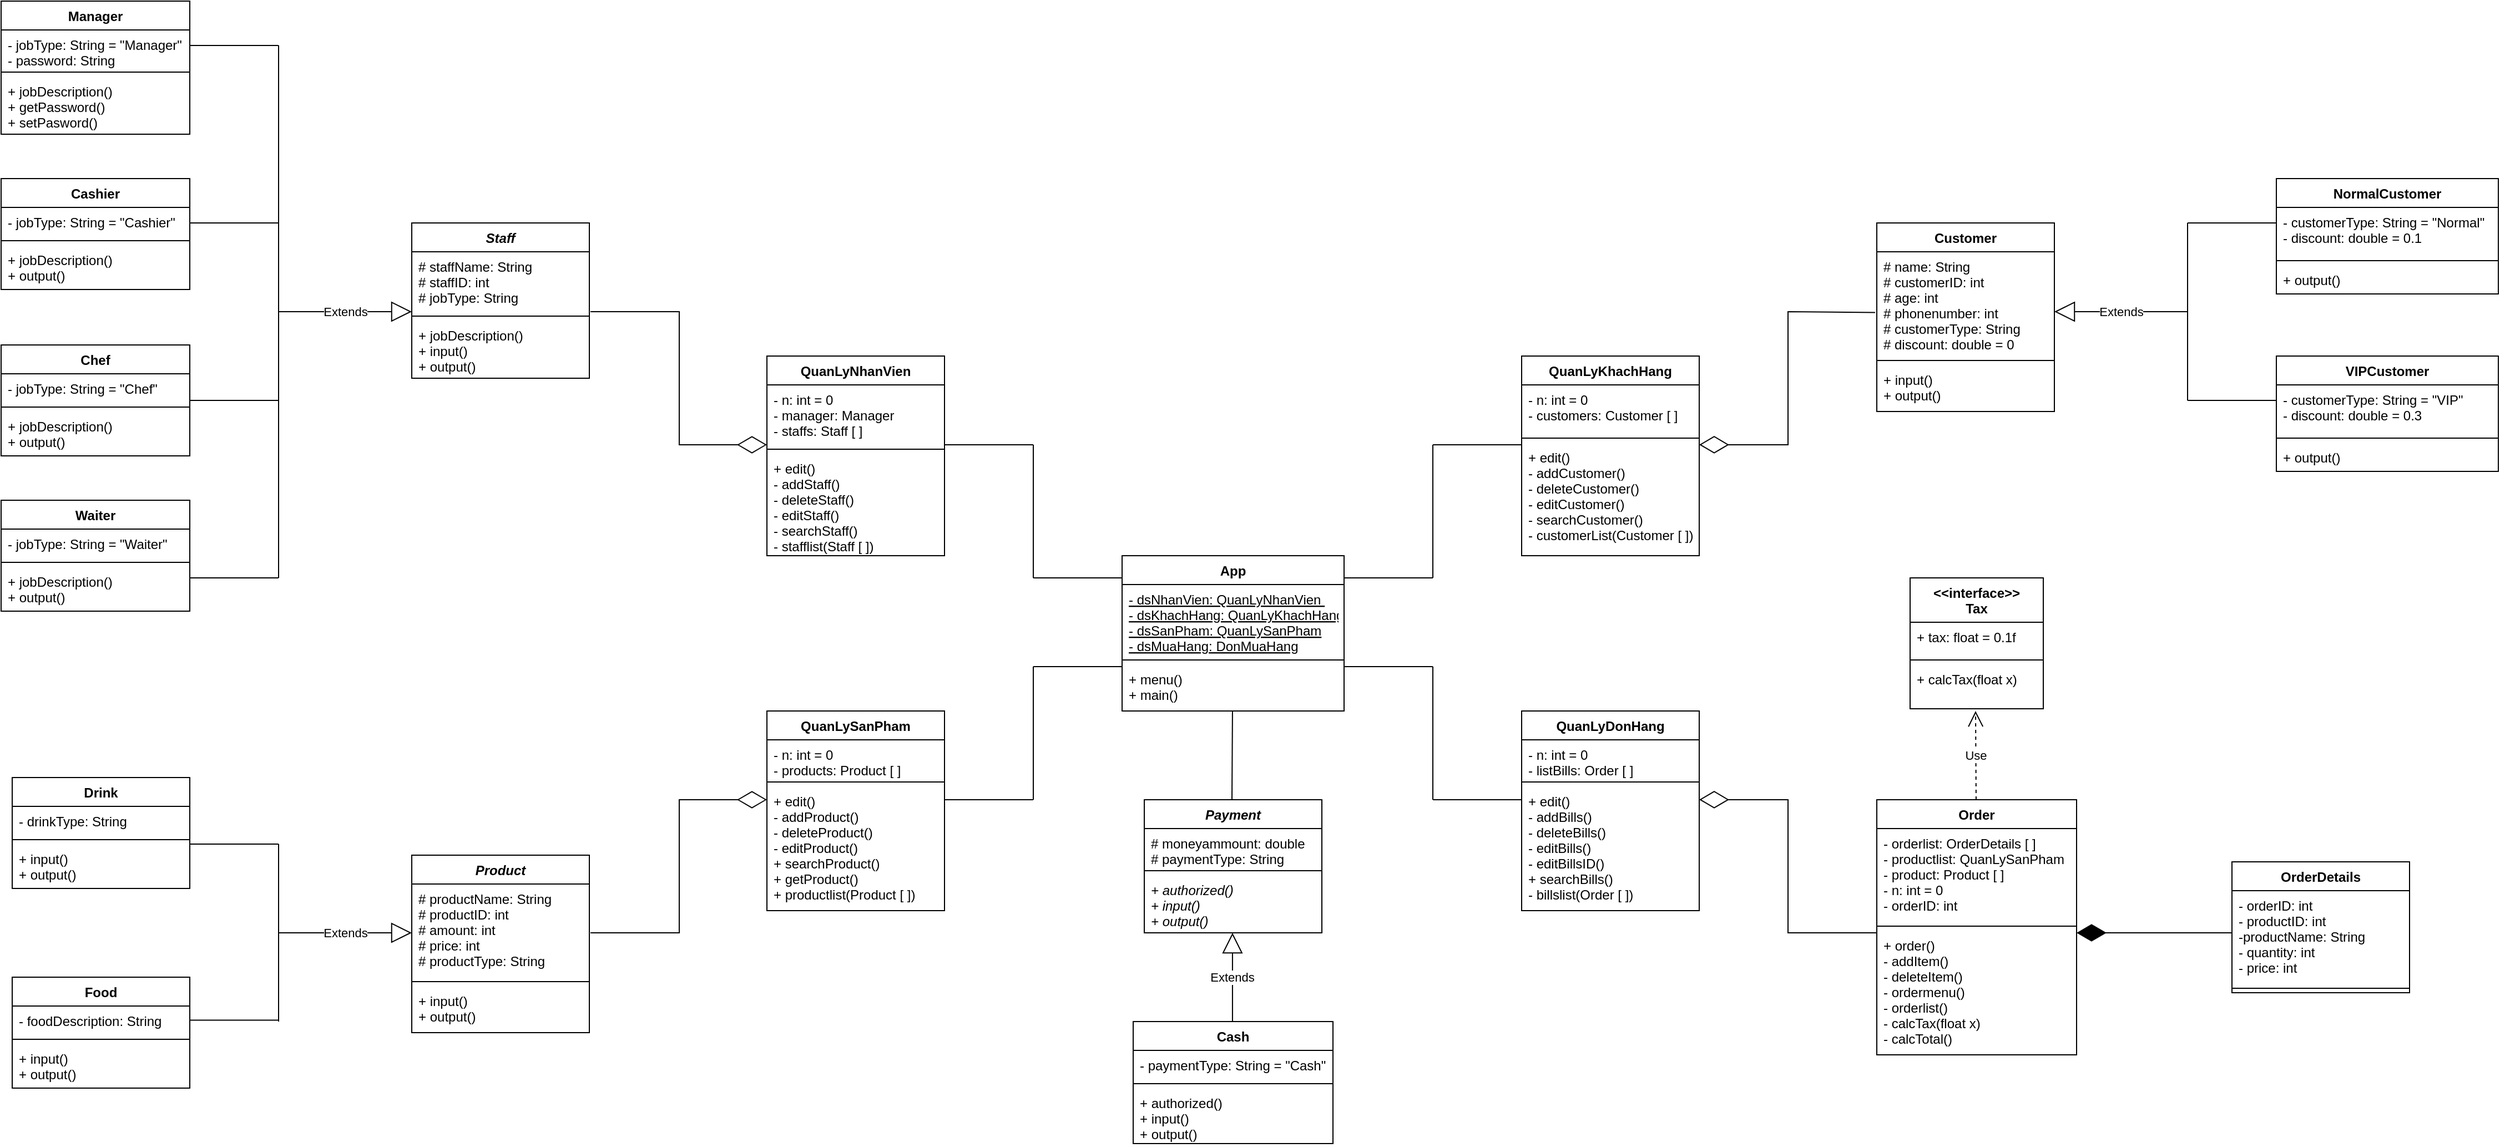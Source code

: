<mxfile version="16.1.0" type="github"><diagram id="1jXYvBa4MrlIH3mNS2oS" name="Page-1"><mxGraphModel dx="2975" dy="1191" grid="1" gridSize="10" guides="1" tooltips="1" connect="1" arrows="1" fold="1" page="1" pageScale="1" pageWidth="850" pageHeight="1100" math="0" shadow="0"><root><mxCell id="0"/><mxCell id="1" parent="0"/><mxCell id="_j1NS-PLfnz_0JDRQRNg-5" value="App" style="swimlane;fontStyle=1;align=center;verticalAlign=top;childLayout=stackLayout;horizontal=1;startSize=26;horizontalStack=0;resizeParent=1;resizeParentMax=0;resizeLast=0;collapsible=1;marginBottom=0;" parent="1" vertex="1"><mxGeometry x="320" y="500" width="200" height="140" as="geometry"/></mxCell><mxCell id="_j1NS-PLfnz_0JDRQRNg-6" value="- dsNhanVien: QuanLyNhanVien &#10;- dsKhachHang: QuanLyKhachHang&#10;- dsSanPham: QuanLySanPham&#10;- dsMuaHang: DonMuaHang" style="text;strokeColor=none;fillColor=none;align=left;verticalAlign=top;spacingLeft=4;spacingRight=4;overflow=hidden;rotatable=0;points=[[0,0.5],[1,0.5]];portConstraint=eastwest;fontStyle=4" parent="_j1NS-PLfnz_0JDRQRNg-5" vertex="1"><mxGeometry y="26" width="200" height="64" as="geometry"/></mxCell><mxCell id="_j1NS-PLfnz_0JDRQRNg-7" value="" style="line;strokeWidth=1;fillColor=none;align=left;verticalAlign=middle;spacingTop=-1;spacingLeft=3;spacingRight=3;rotatable=0;labelPosition=right;points=[];portConstraint=eastwest;" parent="_j1NS-PLfnz_0JDRQRNg-5" vertex="1"><mxGeometry y="90" width="200" height="8" as="geometry"/></mxCell><mxCell id="_j1NS-PLfnz_0JDRQRNg-8" value="+ menu()&#10;+ main()" style="text;strokeColor=none;fillColor=none;align=left;verticalAlign=top;spacingLeft=4;spacingRight=4;overflow=hidden;rotatable=0;points=[[0,0.5],[1,0.5]];portConstraint=eastwest;" parent="_j1NS-PLfnz_0JDRQRNg-5" vertex="1"><mxGeometry y="98" width="200" height="42" as="geometry"/></mxCell><mxCell id="_j1NS-PLfnz_0JDRQRNg-10" value="QuanLyNhanVien" style="swimlane;fontStyle=1;align=center;verticalAlign=top;childLayout=stackLayout;horizontal=1;startSize=26;horizontalStack=0;resizeParent=1;resizeParentMax=0;resizeLast=0;collapsible=1;marginBottom=0;" parent="1" vertex="1"><mxGeometry y="320" width="160" height="180" as="geometry"/></mxCell><mxCell id="_j1NS-PLfnz_0JDRQRNg-11" value="- n: int = 0&#10;- manager: Manager&#10;- staffs: Staff [ ]" style="text;strokeColor=none;fillColor=none;align=left;verticalAlign=top;spacingLeft=4;spacingRight=4;overflow=hidden;rotatable=0;points=[[0,0.5],[1,0.5]];portConstraint=eastwest;fontStyle=0;" parent="_j1NS-PLfnz_0JDRQRNg-10" vertex="1"><mxGeometry y="26" width="160" height="54" as="geometry"/></mxCell><mxCell id="_j1NS-PLfnz_0JDRQRNg-12" value="" style="line;strokeWidth=1;fillColor=none;align=left;verticalAlign=middle;spacingTop=-1;spacingLeft=3;spacingRight=3;rotatable=0;labelPosition=right;points=[];portConstraint=eastwest;" parent="_j1NS-PLfnz_0JDRQRNg-10" vertex="1"><mxGeometry y="80" width="160" height="8" as="geometry"/></mxCell><mxCell id="_j1NS-PLfnz_0JDRQRNg-13" value="+ edit()&#10;- addStaff()&#10;- deleteStaff()&#10;- editStaff()&#10;- searchStaff()&#10;- stafflist(Staff [ ])" style="text;strokeColor=none;fillColor=none;align=left;verticalAlign=top;spacingLeft=4;spacingRight=4;overflow=hidden;rotatable=0;points=[[0,0.5],[1,0.5]];portConstraint=eastwest;" parent="_j1NS-PLfnz_0JDRQRNg-10" vertex="1"><mxGeometry y="88" width="160" height="92" as="geometry"/></mxCell><mxCell id="vwcGcVnK6mxjuG6xDy-K-1" value="QuanLyKhachHang" style="swimlane;fontStyle=1;align=center;verticalAlign=top;childLayout=stackLayout;horizontal=1;startSize=26;horizontalStack=0;resizeParent=1;resizeParentMax=0;resizeLast=0;collapsible=1;marginBottom=0;" vertex="1" parent="1"><mxGeometry x="680" y="320" width="160" height="180" as="geometry"/></mxCell><mxCell id="vwcGcVnK6mxjuG6xDy-K-2" value="- n: int = 0&#10;- customers: Customer [ ]" style="text;strokeColor=none;fillColor=none;align=left;verticalAlign=top;spacingLeft=4;spacingRight=4;overflow=hidden;rotatable=0;points=[[0,0.5],[1,0.5]];portConstraint=eastwest;" vertex="1" parent="vwcGcVnK6mxjuG6xDy-K-1"><mxGeometry y="26" width="160" height="44" as="geometry"/></mxCell><mxCell id="vwcGcVnK6mxjuG6xDy-K-3" value="" style="line;strokeWidth=1;fillColor=none;align=left;verticalAlign=middle;spacingTop=-1;spacingLeft=3;spacingRight=3;rotatable=0;labelPosition=right;points=[];portConstraint=eastwest;" vertex="1" parent="vwcGcVnK6mxjuG6xDy-K-1"><mxGeometry y="70" width="160" height="8" as="geometry"/></mxCell><mxCell id="vwcGcVnK6mxjuG6xDy-K-4" value="+ edit()&#10;- addCustomer()&#10;- deleteCustomer()&#10;- editCustomer()&#10;- searchCustomer()&#10;- customerList(Customer [ ])" style="text;strokeColor=none;fillColor=none;align=left;verticalAlign=top;spacingLeft=4;spacingRight=4;overflow=hidden;rotatable=0;points=[[0,0.5],[1,0.5]];portConstraint=eastwest;" vertex="1" parent="vwcGcVnK6mxjuG6xDy-K-1"><mxGeometry y="78" width="160" height="102" as="geometry"/></mxCell><mxCell id="vwcGcVnK6mxjuG6xDy-K-5" value="QuanLySanPham" style="swimlane;fontStyle=1;align=center;verticalAlign=top;childLayout=stackLayout;horizontal=1;startSize=26;horizontalStack=0;resizeParent=1;resizeParentMax=0;resizeLast=0;collapsible=1;marginBottom=0;" vertex="1" parent="1"><mxGeometry y="640" width="160" height="180" as="geometry"/></mxCell><mxCell id="vwcGcVnK6mxjuG6xDy-K-6" value="- n: int = 0&#10;- products: Product [ ]" style="text;strokeColor=none;fillColor=none;align=left;verticalAlign=top;spacingLeft=4;spacingRight=4;overflow=hidden;rotatable=0;points=[[0,0.5],[1,0.5]];portConstraint=eastwest;" vertex="1" parent="vwcGcVnK6mxjuG6xDy-K-5"><mxGeometry y="26" width="160" height="34" as="geometry"/></mxCell><mxCell id="vwcGcVnK6mxjuG6xDy-K-7" value="" style="line;strokeWidth=1;fillColor=none;align=left;verticalAlign=middle;spacingTop=-1;spacingLeft=3;spacingRight=3;rotatable=0;labelPosition=right;points=[];portConstraint=eastwest;" vertex="1" parent="vwcGcVnK6mxjuG6xDy-K-5"><mxGeometry y="60" width="160" height="8" as="geometry"/></mxCell><mxCell id="vwcGcVnK6mxjuG6xDy-K-8" value="+ edit()&#10;- addProduct()&#10;- deleteProduct()&#10;- editProduct()&#10;+ searchProduct()&#10;+ getProduct()&#10;+ productlist(Product [ ])" style="text;strokeColor=none;fillColor=none;align=left;verticalAlign=top;spacingLeft=4;spacingRight=4;overflow=hidden;rotatable=0;points=[[0,0.5],[1,0.5]];portConstraint=eastwest;" vertex="1" parent="vwcGcVnK6mxjuG6xDy-K-5"><mxGeometry y="68" width="160" height="112" as="geometry"/></mxCell><mxCell id="vwcGcVnK6mxjuG6xDy-K-9" value="QuanLyDonHang" style="swimlane;fontStyle=1;align=center;verticalAlign=top;childLayout=stackLayout;horizontal=1;startSize=26;horizontalStack=0;resizeParent=1;resizeParentMax=0;resizeLast=0;collapsible=1;marginBottom=0;" vertex="1" parent="1"><mxGeometry x="680" y="640" width="160" height="180" as="geometry"/></mxCell><mxCell id="vwcGcVnK6mxjuG6xDy-K-10" value="- n: int = 0&#10;- listBills: Order [ ]" style="text;strokeColor=none;fillColor=none;align=left;verticalAlign=top;spacingLeft=4;spacingRight=4;overflow=hidden;rotatable=0;points=[[0,0.5],[1,0.5]];portConstraint=eastwest;" vertex="1" parent="vwcGcVnK6mxjuG6xDy-K-9"><mxGeometry y="26" width="160" height="34" as="geometry"/></mxCell><mxCell id="vwcGcVnK6mxjuG6xDy-K-11" value="" style="line;strokeWidth=1;fillColor=none;align=left;verticalAlign=middle;spacingTop=-1;spacingLeft=3;spacingRight=3;rotatable=0;labelPosition=right;points=[];portConstraint=eastwest;" vertex="1" parent="vwcGcVnK6mxjuG6xDy-K-9"><mxGeometry y="60" width="160" height="8" as="geometry"/></mxCell><mxCell id="vwcGcVnK6mxjuG6xDy-K-12" value="+ edit()&#10;- addBills()&#10;- deleteBills()&#10;- editBills()&#10;- editBillsID()&#10;+ searchBills()&#10;- billslist(Order [ ])" style="text;strokeColor=none;fillColor=none;align=left;verticalAlign=top;spacingLeft=4;spacingRight=4;overflow=hidden;rotatable=0;points=[[0,0.5],[1,0.5]];portConstraint=eastwest;" vertex="1" parent="vwcGcVnK6mxjuG6xDy-K-9"><mxGeometry y="68" width="160" height="112" as="geometry"/></mxCell><mxCell id="vwcGcVnK6mxjuG6xDy-K-16" value="" style="endArrow=none;html=1;rounded=0;" edge="1" parent="1"><mxGeometry width="50" height="50" relative="1" as="geometry"><mxPoint x="240" y="520" as="sourcePoint"/><mxPoint x="320" y="520" as="targetPoint"/></mxGeometry></mxCell><mxCell id="vwcGcVnK6mxjuG6xDy-K-17" value="" style="endArrow=none;html=1;rounded=0;" edge="1" parent="1"><mxGeometry width="50" height="50" relative="1" as="geometry"><mxPoint x="160" y="400" as="sourcePoint"/><mxPoint x="240" y="400" as="targetPoint"/></mxGeometry></mxCell><mxCell id="vwcGcVnK6mxjuG6xDy-K-18" value="" style="endArrow=none;html=1;rounded=0;" edge="1" parent="1"><mxGeometry width="50" height="50" relative="1" as="geometry"><mxPoint x="240" y="400" as="sourcePoint"/><mxPoint x="240" y="520" as="targetPoint"/></mxGeometry></mxCell><mxCell id="vwcGcVnK6mxjuG6xDy-K-19" value="" style="endArrow=none;html=1;rounded=0;" edge="1" parent="1"><mxGeometry width="50" height="50" relative="1" as="geometry"><mxPoint x="240" y="600" as="sourcePoint"/><mxPoint x="320" y="600" as="targetPoint"/></mxGeometry></mxCell><mxCell id="vwcGcVnK6mxjuG6xDy-K-20" value="" style="endArrow=none;html=1;rounded=0;" edge="1" parent="1"><mxGeometry width="50" height="50" relative="1" as="geometry"><mxPoint x="160" y="720" as="sourcePoint"/><mxPoint x="240" y="720" as="targetPoint"/></mxGeometry></mxCell><mxCell id="vwcGcVnK6mxjuG6xDy-K-21" value="" style="endArrow=none;html=1;rounded=0;" edge="1" parent="1"><mxGeometry width="50" height="50" relative="1" as="geometry"><mxPoint x="240" y="600" as="sourcePoint"/><mxPoint x="240" y="720" as="targetPoint"/></mxGeometry></mxCell><mxCell id="vwcGcVnK6mxjuG6xDy-K-23" value="" style="endArrow=none;html=1;rounded=0;" edge="1" parent="1"><mxGeometry width="50" height="50" relative="1" as="geometry"><mxPoint x="520" y="520" as="sourcePoint"/><mxPoint x="600" y="520" as="targetPoint"/></mxGeometry></mxCell><mxCell id="vwcGcVnK6mxjuG6xDy-K-25" value="" style="endArrow=none;html=1;rounded=0;" edge="1" parent="1"><mxGeometry width="50" height="50" relative="1" as="geometry"><mxPoint x="600" y="400" as="sourcePoint"/><mxPoint x="680" y="400" as="targetPoint"/></mxGeometry></mxCell><mxCell id="vwcGcVnK6mxjuG6xDy-K-26" value="" style="endArrow=none;html=1;rounded=0;" edge="1" parent="1"><mxGeometry width="50" height="50" relative="1" as="geometry"><mxPoint x="600" y="720" as="sourcePoint"/><mxPoint x="680" y="720" as="targetPoint"/></mxGeometry></mxCell><mxCell id="vwcGcVnK6mxjuG6xDy-K-27" value="" style="endArrow=none;html=1;rounded=0;" edge="1" parent="1"><mxGeometry width="50" height="50" relative="1" as="geometry"><mxPoint x="520" y="600" as="sourcePoint"/><mxPoint x="600" y="600" as="targetPoint"/></mxGeometry></mxCell><mxCell id="vwcGcVnK6mxjuG6xDy-K-28" value="" style="endArrow=none;html=1;rounded=0;" edge="1" parent="1"><mxGeometry width="50" height="50" relative="1" as="geometry"><mxPoint x="600" y="400" as="sourcePoint"/><mxPoint x="600" y="520" as="targetPoint"/></mxGeometry></mxCell><mxCell id="vwcGcVnK6mxjuG6xDy-K-29" value="" style="endArrow=none;html=1;rounded=0;" edge="1" parent="1"><mxGeometry width="50" height="50" relative="1" as="geometry"><mxPoint x="600" y="600" as="sourcePoint"/><mxPoint x="600" y="720" as="targetPoint"/></mxGeometry></mxCell><mxCell id="vwcGcVnK6mxjuG6xDy-K-38" value="Customer" style="swimlane;fontStyle=1;align=center;verticalAlign=top;childLayout=stackLayout;horizontal=1;startSize=26;horizontalStack=0;resizeParent=1;resizeParentMax=0;resizeLast=0;collapsible=1;marginBottom=0;" vertex="1" parent="1"><mxGeometry x="1000" y="200" width="160" height="170" as="geometry"/></mxCell><mxCell id="vwcGcVnK6mxjuG6xDy-K-39" value="# name: String&#10;# customerID: int&#10;# age: int&#10;# phonenumber: int&#10;# customerType: String&#10;# discount: double = 0" style="text;strokeColor=none;fillColor=none;align=left;verticalAlign=top;spacingLeft=4;spacingRight=4;overflow=hidden;rotatable=0;points=[[0,0.5],[1,0.5]];portConstraint=eastwest;" vertex="1" parent="vwcGcVnK6mxjuG6xDy-K-38"><mxGeometry y="26" width="160" height="94" as="geometry"/></mxCell><mxCell id="vwcGcVnK6mxjuG6xDy-K-40" value="" style="line;strokeWidth=1;fillColor=none;align=left;verticalAlign=middle;spacingTop=-1;spacingLeft=3;spacingRight=3;rotatable=0;labelPosition=right;points=[];portConstraint=eastwest;" vertex="1" parent="vwcGcVnK6mxjuG6xDy-K-38"><mxGeometry y="120" width="160" height="8" as="geometry"/></mxCell><mxCell id="vwcGcVnK6mxjuG6xDy-K-41" value="+ input()&#10;+ output()" style="text;strokeColor=none;fillColor=none;align=left;verticalAlign=top;spacingLeft=4;spacingRight=4;overflow=hidden;rotatable=0;points=[[0,0.5],[1,0.5]];portConstraint=eastwest;" vertex="1" parent="vwcGcVnK6mxjuG6xDy-K-38"><mxGeometry y="128" width="160" height="42" as="geometry"/></mxCell><mxCell id="vwcGcVnK6mxjuG6xDy-K-47" value="Extends" style="endArrow=block;endSize=16;endFill=0;html=1;rounded=0;shadow=0;" edge="1" parent="1"><mxGeometry width="160" relative="1" as="geometry"><mxPoint x="1280" y="280" as="sourcePoint"/><mxPoint x="1160" y="280" as="targetPoint"/></mxGeometry></mxCell><mxCell id="vwcGcVnK6mxjuG6xDy-K-48" value="" style="endArrow=none;html=1;rounded=0;shadow=0;" edge="1" parent="1"><mxGeometry width="50" height="50" relative="1" as="geometry"><mxPoint x="1280" y="360" as="sourcePoint"/><mxPoint x="1280" y="200" as="targetPoint"/></mxGeometry></mxCell><mxCell id="vwcGcVnK6mxjuG6xDy-K-49" value="" style="endArrow=none;html=1;rounded=0;shadow=0;" edge="1" parent="1"><mxGeometry width="50" height="50" relative="1" as="geometry"><mxPoint x="1280" y="200" as="sourcePoint"/><mxPoint x="1360" y="200" as="targetPoint"/></mxGeometry></mxCell><mxCell id="vwcGcVnK6mxjuG6xDy-K-50" value="" style="endArrow=none;html=1;rounded=0;shadow=0;" edge="1" parent="1"><mxGeometry width="50" height="50" relative="1" as="geometry"><mxPoint x="1280" y="360" as="sourcePoint"/><mxPoint x="1360" y="360" as="targetPoint"/></mxGeometry></mxCell><mxCell id="vwcGcVnK6mxjuG6xDy-K-51" value="NormalCustomer" style="swimlane;fontStyle=1;align=center;verticalAlign=top;childLayout=stackLayout;horizontal=1;startSize=26;horizontalStack=0;resizeParent=1;resizeParentMax=0;resizeLast=0;collapsible=1;marginBottom=0;" vertex="1" parent="1"><mxGeometry x="1360" y="160" width="200" height="104" as="geometry"/></mxCell><mxCell id="vwcGcVnK6mxjuG6xDy-K-52" value="- customerType: String = &quot;Normal&quot;&#10;- discount: double = 0.1" style="text;strokeColor=none;fillColor=none;align=left;verticalAlign=top;spacingLeft=4;spacingRight=4;overflow=hidden;rotatable=0;points=[[0,0.5],[1,0.5]];portConstraint=eastwest;" vertex="1" parent="vwcGcVnK6mxjuG6xDy-K-51"><mxGeometry y="26" width="200" height="44" as="geometry"/></mxCell><mxCell id="vwcGcVnK6mxjuG6xDy-K-53" value="" style="line;strokeWidth=1;fillColor=none;align=left;verticalAlign=middle;spacingTop=-1;spacingLeft=3;spacingRight=3;rotatable=0;labelPosition=right;points=[];portConstraint=eastwest;" vertex="1" parent="vwcGcVnK6mxjuG6xDy-K-51"><mxGeometry y="70" width="200" height="8" as="geometry"/></mxCell><mxCell id="vwcGcVnK6mxjuG6xDy-K-54" value="+ output()" style="text;strokeColor=none;fillColor=none;align=left;verticalAlign=top;spacingLeft=4;spacingRight=4;overflow=hidden;rotatable=0;points=[[0,0.5],[1,0.5]];portConstraint=eastwest;" vertex="1" parent="vwcGcVnK6mxjuG6xDy-K-51"><mxGeometry y="78" width="200" height="26" as="geometry"/></mxCell><mxCell id="vwcGcVnK6mxjuG6xDy-K-59" value="VIPCustomer" style="swimlane;fontStyle=1;align=center;verticalAlign=top;childLayout=stackLayout;horizontal=1;startSize=26;horizontalStack=0;resizeParent=1;resizeParentMax=0;resizeLast=0;collapsible=1;marginBottom=0;" vertex="1" parent="1"><mxGeometry x="1360" y="320" width="200" height="104" as="geometry"/></mxCell><mxCell id="vwcGcVnK6mxjuG6xDy-K-60" value="- customerType: String = &quot;VIP&quot;&#10;- discount: double = 0.3" style="text;strokeColor=none;fillColor=none;align=left;verticalAlign=top;spacingLeft=4;spacingRight=4;overflow=hidden;rotatable=0;points=[[0,0.5],[1,0.5]];portConstraint=eastwest;" vertex="1" parent="vwcGcVnK6mxjuG6xDy-K-59"><mxGeometry y="26" width="200" height="44" as="geometry"/></mxCell><mxCell id="vwcGcVnK6mxjuG6xDy-K-61" value="" style="line;strokeWidth=1;fillColor=none;align=left;verticalAlign=middle;spacingTop=-1;spacingLeft=3;spacingRight=3;rotatable=0;labelPosition=right;points=[];portConstraint=eastwest;" vertex="1" parent="vwcGcVnK6mxjuG6xDy-K-59"><mxGeometry y="70" width="200" height="8" as="geometry"/></mxCell><mxCell id="vwcGcVnK6mxjuG6xDy-K-62" value="+ output()" style="text;strokeColor=none;fillColor=none;align=left;verticalAlign=top;spacingLeft=4;spacingRight=4;overflow=hidden;rotatable=0;points=[[0,0.5],[1,0.5]];portConstraint=eastwest;" vertex="1" parent="vwcGcVnK6mxjuG6xDy-K-59"><mxGeometry y="78" width="200" height="26" as="geometry"/></mxCell><mxCell id="vwcGcVnK6mxjuG6xDy-K-65" value="" style="endArrow=diamondThin;endFill=0;endSize=24;html=1;rounded=0;shadow=0;exitX=-0.009;exitY=0.583;exitDx=0;exitDy=0;exitPerimeter=0;" edge="1" parent="1" source="vwcGcVnK6mxjuG6xDy-K-39"><mxGeometry width="160" relative="1" as="geometry"><mxPoint x="920" y="200" as="sourcePoint"/><mxPoint x="840" y="399.95" as="targetPoint"/><Array as="points"><mxPoint x="920" y="280"/><mxPoint x="920" y="400"/></Array></mxGeometry></mxCell><mxCell id="vwcGcVnK6mxjuG6xDy-K-67" value="Order" style="swimlane;fontStyle=1;align=center;verticalAlign=top;childLayout=stackLayout;horizontal=1;startSize=26;horizontalStack=0;resizeParent=1;resizeParentMax=0;resizeLast=0;collapsible=1;marginBottom=0;" vertex="1" parent="1"><mxGeometry x="1000" y="720" width="180" height="230" as="geometry"/></mxCell><mxCell id="vwcGcVnK6mxjuG6xDy-K-68" value="- orderlist: OrderDetails [ ]&#10;- productlist: QuanLySanPham&#10;- product: Product [ ]&#10;- n: int = 0&#10;- orderID: int" style="text;strokeColor=none;fillColor=none;align=left;verticalAlign=top;spacingLeft=4;spacingRight=4;overflow=hidden;rotatable=0;points=[[0,0.5],[1,0.5]];portConstraint=eastwest;" vertex="1" parent="vwcGcVnK6mxjuG6xDy-K-67"><mxGeometry y="26" width="180" height="84" as="geometry"/></mxCell><mxCell id="vwcGcVnK6mxjuG6xDy-K-69" value="" style="line;strokeWidth=1;fillColor=none;align=left;verticalAlign=middle;spacingTop=-1;spacingLeft=3;spacingRight=3;rotatable=0;labelPosition=right;points=[];portConstraint=eastwest;" vertex="1" parent="vwcGcVnK6mxjuG6xDy-K-67"><mxGeometry y="110" width="180" height="8" as="geometry"/></mxCell><mxCell id="vwcGcVnK6mxjuG6xDy-K-70" value="+ order()&#10;- addItem()&#10;- deleteItem()&#10;- ordermenu()&#10;- orderlist()&#10;- calcTax(float x)&#10;- calcTotal()" style="text;strokeColor=none;fillColor=none;align=left;verticalAlign=top;spacingLeft=4;spacingRight=4;overflow=hidden;rotatable=0;points=[[0,0.5],[1,0.5]];portConstraint=eastwest;" vertex="1" parent="vwcGcVnK6mxjuG6xDy-K-67"><mxGeometry y="118" width="180" height="112" as="geometry"/></mxCell><mxCell id="vwcGcVnK6mxjuG6xDy-K-71" value="Use" style="endArrow=open;endSize=12;dashed=1;html=1;rounded=0;shadow=0;" edge="1" parent="1"><mxGeometry width="160" relative="1" as="geometry"><mxPoint x="1089.47" y="720" as="sourcePoint"/><mxPoint x="1089" y="640" as="targetPoint"/></mxGeometry></mxCell><mxCell id="vwcGcVnK6mxjuG6xDy-K-72" value="&lt;&lt;interface&gt;&gt;&#10;Tax" style="swimlane;fontStyle=1;align=center;verticalAlign=top;childLayout=stackLayout;horizontal=1;startSize=40;horizontalStack=0;resizeParent=1;resizeParentMax=0;resizeLast=0;collapsible=1;marginBottom=0;" vertex="1" parent="1"><mxGeometry x="1030" y="520" width="120" height="118" as="geometry"><mxRectangle x="1030" y="560" width="110" height="40" as="alternateBounds"/></mxGeometry></mxCell><mxCell id="vwcGcVnK6mxjuG6xDy-K-73" value="+ tax: float = 0.1f" style="text;strokeColor=none;fillColor=none;align=left;verticalAlign=top;spacingLeft=4;spacingRight=4;overflow=hidden;rotatable=0;points=[[0,0.5],[1,0.5]];portConstraint=eastwest;" vertex="1" parent="vwcGcVnK6mxjuG6xDy-K-72"><mxGeometry y="40" width="120" height="30" as="geometry"/></mxCell><mxCell id="vwcGcVnK6mxjuG6xDy-K-74" value="" style="line;strokeWidth=1;fillColor=none;align=left;verticalAlign=middle;spacingTop=-1;spacingLeft=3;spacingRight=3;rotatable=0;labelPosition=right;points=[];portConstraint=eastwest;" vertex="1" parent="vwcGcVnK6mxjuG6xDy-K-72"><mxGeometry y="70" width="120" height="8" as="geometry"/></mxCell><mxCell id="vwcGcVnK6mxjuG6xDy-K-75" value="+ calcTax(float x)" style="text;strokeColor=none;fillColor=none;align=left;verticalAlign=top;spacingLeft=4;spacingRight=4;overflow=hidden;rotatable=0;points=[[0,0.5],[1,0.5]];portConstraint=eastwest;" vertex="1" parent="vwcGcVnK6mxjuG6xDy-K-72"><mxGeometry y="78" width="120" height="40" as="geometry"/></mxCell><mxCell id="vwcGcVnK6mxjuG6xDy-K-76" value="" style="endArrow=diamondThin;endFill=1;endSize=24;html=1;rounded=0;shadow=0;" edge="1" parent="1"><mxGeometry width="160" relative="1" as="geometry"><mxPoint x="1320" y="840" as="sourcePoint"/><mxPoint x="1180" y="840" as="targetPoint"/></mxGeometry></mxCell><mxCell id="vwcGcVnK6mxjuG6xDy-K-77" value="OrderDetails" style="swimlane;fontStyle=1;align=center;verticalAlign=top;childLayout=stackLayout;horizontal=1;startSize=26;horizontalStack=0;resizeParent=1;resizeParentMax=0;resizeLast=0;collapsible=1;marginBottom=0;" vertex="1" parent="1"><mxGeometry x="1320" y="776" width="160" height="118" as="geometry"><mxRectangle x="1320" y="787" width="100" height="26" as="alternateBounds"/></mxGeometry></mxCell><mxCell id="vwcGcVnK6mxjuG6xDy-K-78" value="- orderID: int&#10;- productID: int&#10;-productName: String&#10;- quantity: int&#10;- price: int" style="text;strokeColor=none;fillColor=none;align=left;verticalAlign=top;spacingLeft=4;spacingRight=4;overflow=hidden;rotatable=0;points=[[0,0.5],[1,0.5]];portConstraint=eastwest;" vertex="1" parent="vwcGcVnK6mxjuG6xDy-K-77"><mxGeometry y="26" width="160" height="84" as="geometry"/></mxCell><mxCell id="vwcGcVnK6mxjuG6xDy-K-79" value="" style="line;strokeWidth=1;fillColor=none;align=left;verticalAlign=middle;spacingTop=-1;spacingLeft=3;spacingRight=3;rotatable=0;labelPosition=right;points=[];portConstraint=eastwest;" vertex="1" parent="vwcGcVnK6mxjuG6xDy-K-77"><mxGeometry y="110" width="160" height="8" as="geometry"/></mxCell><mxCell id="vwcGcVnK6mxjuG6xDy-K-81" value="" style="endArrow=none;html=1;rounded=0;shadow=0;" edge="1" parent="1"><mxGeometry width="50" height="50" relative="1" as="geometry"><mxPoint x="419" y="720" as="sourcePoint"/><mxPoint x="419.47" y="640" as="targetPoint"/></mxGeometry></mxCell><mxCell id="vwcGcVnK6mxjuG6xDy-K-82" value="Payment" style="swimlane;fontStyle=3;align=center;verticalAlign=top;childLayout=stackLayout;horizontal=1;startSize=26;horizontalStack=0;resizeParent=1;resizeParentMax=0;resizeLast=0;collapsible=1;marginBottom=0;" vertex="1" parent="1"><mxGeometry x="340" y="720" width="160" height="120" as="geometry"/></mxCell><mxCell id="vwcGcVnK6mxjuG6xDy-K-83" value="# moneyammount: double&#10;# paymentType: String" style="text;strokeColor=none;fillColor=none;align=left;verticalAlign=top;spacingLeft=4;spacingRight=4;overflow=hidden;rotatable=0;points=[[0,0.5],[1,0.5]];portConstraint=eastwest;" vertex="1" parent="vwcGcVnK6mxjuG6xDy-K-82"><mxGeometry y="26" width="160" height="34" as="geometry"/></mxCell><mxCell id="vwcGcVnK6mxjuG6xDy-K-84" value="" style="line;strokeWidth=1;fillColor=none;align=left;verticalAlign=middle;spacingTop=-1;spacingLeft=3;spacingRight=3;rotatable=0;labelPosition=right;points=[];portConstraint=eastwest;" vertex="1" parent="vwcGcVnK6mxjuG6xDy-K-82"><mxGeometry y="60" width="160" height="8" as="geometry"/></mxCell><mxCell id="vwcGcVnK6mxjuG6xDy-K-85" value="+ authorized()&#10;+ input()&#10;+ output()" style="text;strokeColor=none;fillColor=none;align=left;verticalAlign=top;spacingLeft=4;spacingRight=4;overflow=hidden;rotatable=0;points=[[0,0.5],[1,0.5]];portConstraint=eastwest;fontStyle=2" vertex="1" parent="vwcGcVnK6mxjuG6xDy-K-82"><mxGeometry y="68" width="160" height="52" as="geometry"/></mxCell><mxCell id="vwcGcVnK6mxjuG6xDy-K-86" value="Extends" style="endArrow=block;endSize=16;endFill=0;html=1;rounded=0;shadow=0;" edge="1" parent="1"><mxGeometry width="160" relative="1" as="geometry"><mxPoint x="419.47" y="920" as="sourcePoint"/><mxPoint x="419.47" y="840" as="targetPoint"/></mxGeometry></mxCell><mxCell id="vwcGcVnK6mxjuG6xDy-K-87" value="Cash" style="swimlane;fontStyle=1;align=center;verticalAlign=top;childLayout=stackLayout;horizontal=1;startSize=26;horizontalStack=0;resizeParent=1;resizeParentMax=0;resizeLast=0;collapsible=1;marginBottom=0;" vertex="1" parent="1"><mxGeometry x="330" y="920" width="180" height="110" as="geometry"/></mxCell><mxCell id="vwcGcVnK6mxjuG6xDy-K-88" value="- paymentType: String = &quot;Cash&quot;" style="text;strokeColor=none;fillColor=none;align=left;verticalAlign=top;spacingLeft=4;spacingRight=4;overflow=hidden;rotatable=0;points=[[0,0.5],[1,0.5]];portConstraint=eastwest;" vertex="1" parent="vwcGcVnK6mxjuG6xDy-K-87"><mxGeometry y="26" width="180" height="26" as="geometry"/></mxCell><mxCell id="vwcGcVnK6mxjuG6xDy-K-89" value="" style="line;strokeWidth=1;fillColor=none;align=left;verticalAlign=middle;spacingTop=-1;spacingLeft=3;spacingRight=3;rotatable=0;labelPosition=right;points=[];portConstraint=eastwest;" vertex="1" parent="vwcGcVnK6mxjuG6xDy-K-87"><mxGeometry y="52" width="180" height="8" as="geometry"/></mxCell><mxCell id="vwcGcVnK6mxjuG6xDy-K-90" value="+ authorized()&#10;+ input()&#10;+ output()" style="text;strokeColor=none;fillColor=none;align=left;verticalAlign=top;spacingLeft=4;spacingRight=4;overflow=hidden;rotatable=0;points=[[0,0.5],[1,0.5]];portConstraint=eastwest;" vertex="1" parent="vwcGcVnK6mxjuG6xDy-K-87"><mxGeometry y="60" width="180" height="50" as="geometry"/></mxCell><mxCell id="vwcGcVnK6mxjuG6xDy-K-91" value="Staff" style="swimlane;fontStyle=3;align=center;verticalAlign=top;childLayout=stackLayout;horizontal=1;startSize=26;horizontalStack=0;resizeParent=1;resizeParentMax=0;resizeLast=0;collapsible=1;marginBottom=0;" vertex="1" parent="1"><mxGeometry x="-320" y="200" width="160" height="140" as="geometry"/></mxCell><mxCell id="vwcGcVnK6mxjuG6xDy-K-92" value="# staffName: String&#10;# staffID: int&#10;# jobType: String" style="text;strokeColor=none;fillColor=none;align=left;verticalAlign=top;spacingLeft=4;spacingRight=4;overflow=hidden;rotatable=0;points=[[0,0.5],[1,0.5]];portConstraint=eastwest;" vertex="1" parent="vwcGcVnK6mxjuG6xDy-K-91"><mxGeometry y="26" width="160" height="54" as="geometry"/></mxCell><mxCell id="vwcGcVnK6mxjuG6xDy-K-93" value="" style="line;strokeWidth=1;fillColor=none;align=left;verticalAlign=middle;spacingTop=-1;spacingLeft=3;spacingRight=3;rotatable=0;labelPosition=right;points=[];portConstraint=eastwest;" vertex="1" parent="vwcGcVnK6mxjuG6xDy-K-91"><mxGeometry y="80" width="160" height="8" as="geometry"/></mxCell><mxCell id="vwcGcVnK6mxjuG6xDy-K-94" value="+ jobDescription()&#10;+ input()&#10;+ output()" style="text;strokeColor=none;fillColor=none;align=left;verticalAlign=top;spacingLeft=4;spacingRight=4;overflow=hidden;rotatable=0;points=[[0,0.5],[1,0.5]];portConstraint=eastwest;fontStyle=0" vertex="1" parent="vwcGcVnK6mxjuG6xDy-K-91"><mxGeometry y="88" width="160" height="52" as="geometry"/></mxCell><mxCell id="vwcGcVnK6mxjuG6xDy-K-95" value="" style="endArrow=diamondThin;endFill=0;endSize=24;html=1;rounded=0;shadow=0;" edge="1" parent="1"><mxGeometry width="160" relative="1" as="geometry"><mxPoint x="-159" y="280" as="sourcePoint"/><mxPoint y="400" as="targetPoint"/><Array as="points"><mxPoint x="-79" y="280"/><mxPoint x="-79" y="400"/></Array></mxGeometry></mxCell><mxCell id="vwcGcVnK6mxjuG6xDy-K-96" value="Extends" style="endArrow=block;endSize=16;endFill=0;html=1;rounded=0;shadow=0;" edge="1" parent="1"><mxGeometry width="160" relative="1" as="geometry"><mxPoint x="-440" y="280" as="sourcePoint"/><mxPoint x="-320" y="280" as="targetPoint"/></mxGeometry></mxCell><mxCell id="vwcGcVnK6mxjuG6xDy-K-97" value="" style="endArrow=none;html=1;rounded=0;shadow=0;" edge="1" parent="1"><mxGeometry width="50" height="50" relative="1" as="geometry"><mxPoint x="-440" y="520" as="sourcePoint"/><mxPoint x="-440" y="40" as="targetPoint"/></mxGeometry></mxCell><mxCell id="vwcGcVnK6mxjuG6xDy-K-98" value="" style="endArrow=none;html=1;rounded=0;shadow=0;" edge="1" parent="1"><mxGeometry width="50" height="50" relative="1" as="geometry"><mxPoint x="-520" y="40" as="sourcePoint"/><mxPoint x="-440" y="40" as="targetPoint"/></mxGeometry></mxCell><mxCell id="vwcGcVnK6mxjuG6xDy-K-99" value="" style="endArrow=none;html=1;rounded=0;shadow=0;" edge="1" parent="1"><mxGeometry width="50" height="50" relative="1" as="geometry"><mxPoint x="-520" y="200" as="sourcePoint"/><mxPoint x="-440" y="200" as="targetPoint"/></mxGeometry></mxCell><mxCell id="vwcGcVnK6mxjuG6xDy-K-100" value="" style="endArrow=none;html=1;rounded=0;shadow=0;" edge="1" parent="1"><mxGeometry width="50" height="50" relative="1" as="geometry"><mxPoint x="-520" y="360" as="sourcePoint"/><mxPoint x="-440" y="360" as="targetPoint"/></mxGeometry></mxCell><mxCell id="vwcGcVnK6mxjuG6xDy-K-101" value="" style="endArrow=none;html=1;rounded=0;shadow=0;" edge="1" parent="1"><mxGeometry width="50" height="50" relative="1" as="geometry"><mxPoint x="-520" y="520" as="sourcePoint"/><mxPoint x="-440" y="520" as="targetPoint"/></mxGeometry></mxCell><mxCell id="vwcGcVnK6mxjuG6xDy-K-102" value="Manager" style="swimlane;fontStyle=1;align=center;verticalAlign=top;childLayout=stackLayout;horizontal=1;startSize=26;horizontalStack=0;resizeParent=1;resizeParentMax=0;resizeLast=0;collapsible=1;marginBottom=0;" vertex="1" parent="1"><mxGeometry x="-690" width="170" height="120" as="geometry"/></mxCell><mxCell id="vwcGcVnK6mxjuG6xDy-K-103" value="- jobType: String = &quot;Manager&quot;&#10;- password: String" style="text;strokeColor=none;fillColor=none;align=left;verticalAlign=top;spacingLeft=4;spacingRight=4;overflow=hidden;rotatable=0;points=[[0,0.5],[1,0.5]];portConstraint=eastwest;" vertex="1" parent="vwcGcVnK6mxjuG6xDy-K-102"><mxGeometry y="26" width="170" height="34" as="geometry"/></mxCell><mxCell id="vwcGcVnK6mxjuG6xDy-K-104" value="" style="line;strokeWidth=1;fillColor=none;align=left;verticalAlign=middle;spacingTop=-1;spacingLeft=3;spacingRight=3;rotatable=0;labelPosition=right;points=[];portConstraint=eastwest;" vertex="1" parent="vwcGcVnK6mxjuG6xDy-K-102"><mxGeometry y="60" width="170" height="8" as="geometry"/></mxCell><mxCell id="vwcGcVnK6mxjuG6xDy-K-105" value="+ jobDescription()&#10;+ getPassword()&#10;+ setPasword()" style="text;strokeColor=none;fillColor=none;align=left;verticalAlign=top;spacingLeft=4;spacingRight=4;overflow=hidden;rotatable=0;points=[[0,0.5],[1,0.5]];portConstraint=eastwest;" vertex="1" parent="vwcGcVnK6mxjuG6xDy-K-102"><mxGeometry y="68" width="170" height="52" as="geometry"/></mxCell><mxCell id="vwcGcVnK6mxjuG6xDy-K-110" value="Cashier" style="swimlane;fontStyle=1;align=center;verticalAlign=top;childLayout=stackLayout;horizontal=1;startSize=26;horizontalStack=0;resizeParent=1;resizeParentMax=0;resizeLast=0;collapsible=1;marginBottom=0;" vertex="1" parent="1"><mxGeometry x="-690" y="160" width="170" height="100" as="geometry"/></mxCell><mxCell id="vwcGcVnK6mxjuG6xDy-K-111" value="- jobType: String = &quot;Cashier&quot;" style="text;strokeColor=none;fillColor=none;align=left;verticalAlign=top;spacingLeft=4;spacingRight=4;overflow=hidden;rotatable=0;points=[[0,0.5],[1,0.5]];portConstraint=eastwest;" vertex="1" parent="vwcGcVnK6mxjuG6xDy-K-110"><mxGeometry y="26" width="170" height="26" as="geometry"/></mxCell><mxCell id="vwcGcVnK6mxjuG6xDy-K-112" value="" style="line;strokeWidth=1;fillColor=none;align=left;verticalAlign=middle;spacingTop=-1;spacingLeft=3;spacingRight=3;rotatable=0;labelPosition=right;points=[];portConstraint=eastwest;" vertex="1" parent="vwcGcVnK6mxjuG6xDy-K-110"><mxGeometry y="52" width="170" height="8" as="geometry"/></mxCell><mxCell id="vwcGcVnK6mxjuG6xDy-K-113" value="+ jobDescription()&#10;+ output()" style="text;strokeColor=none;fillColor=none;align=left;verticalAlign=top;spacingLeft=4;spacingRight=4;overflow=hidden;rotatable=0;points=[[0,0.5],[1,0.5]];portConstraint=eastwest;" vertex="1" parent="vwcGcVnK6mxjuG6xDy-K-110"><mxGeometry y="60" width="170" height="40" as="geometry"/></mxCell><mxCell id="vwcGcVnK6mxjuG6xDy-K-122" value="Chef" style="swimlane;fontStyle=1;align=center;verticalAlign=top;childLayout=stackLayout;horizontal=1;startSize=26;horizontalStack=0;resizeParent=1;resizeParentMax=0;resizeLast=0;collapsible=1;marginBottom=0;" vertex="1" parent="1"><mxGeometry x="-690" y="310" width="170" height="100" as="geometry"/></mxCell><mxCell id="vwcGcVnK6mxjuG6xDy-K-123" value="- jobType: String = &quot;Chef&quot;" style="text;strokeColor=none;fillColor=none;align=left;verticalAlign=top;spacingLeft=4;spacingRight=4;overflow=hidden;rotatable=0;points=[[0,0.5],[1,0.5]];portConstraint=eastwest;" vertex="1" parent="vwcGcVnK6mxjuG6xDy-K-122"><mxGeometry y="26" width="170" height="26" as="geometry"/></mxCell><mxCell id="vwcGcVnK6mxjuG6xDy-K-124" value="" style="line;strokeWidth=1;fillColor=none;align=left;verticalAlign=middle;spacingTop=-1;spacingLeft=3;spacingRight=3;rotatable=0;labelPosition=right;points=[];portConstraint=eastwest;" vertex="1" parent="vwcGcVnK6mxjuG6xDy-K-122"><mxGeometry y="52" width="170" height="8" as="geometry"/></mxCell><mxCell id="vwcGcVnK6mxjuG6xDy-K-125" value="+ jobDescription()&#10;+ output()" style="text;strokeColor=none;fillColor=none;align=left;verticalAlign=top;spacingLeft=4;spacingRight=4;overflow=hidden;rotatable=0;points=[[0,0.5],[1,0.5]];portConstraint=eastwest;" vertex="1" parent="vwcGcVnK6mxjuG6xDy-K-122"><mxGeometry y="60" width="170" height="40" as="geometry"/></mxCell><mxCell id="vwcGcVnK6mxjuG6xDy-K-126" value="Waiter" style="swimlane;fontStyle=1;align=center;verticalAlign=top;childLayout=stackLayout;horizontal=1;startSize=26;horizontalStack=0;resizeParent=1;resizeParentMax=0;resizeLast=0;collapsible=1;marginBottom=0;" vertex="1" parent="1"><mxGeometry x="-690" y="450" width="170" height="100" as="geometry"/></mxCell><mxCell id="vwcGcVnK6mxjuG6xDy-K-127" value="- jobType: String = &quot;Waiter&quot;" style="text;strokeColor=none;fillColor=none;align=left;verticalAlign=top;spacingLeft=4;spacingRight=4;overflow=hidden;rotatable=0;points=[[0,0.5],[1,0.5]];portConstraint=eastwest;" vertex="1" parent="vwcGcVnK6mxjuG6xDy-K-126"><mxGeometry y="26" width="170" height="26" as="geometry"/></mxCell><mxCell id="vwcGcVnK6mxjuG6xDy-K-128" value="" style="line;strokeWidth=1;fillColor=none;align=left;verticalAlign=middle;spacingTop=-1;spacingLeft=3;spacingRight=3;rotatable=0;labelPosition=right;points=[];portConstraint=eastwest;" vertex="1" parent="vwcGcVnK6mxjuG6xDy-K-126"><mxGeometry y="52" width="170" height="8" as="geometry"/></mxCell><mxCell id="vwcGcVnK6mxjuG6xDy-K-129" value="+ jobDescription()&#10;+ output()" style="text;strokeColor=none;fillColor=none;align=left;verticalAlign=top;spacingLeft=4;spacingRight=4;overflow=hidden;rotatable=0;points=[[0,0.5],[1,0.5]];portConstraint=eastwest;" vertex="1" parent="vwcGcVnK6mxjuG6xDy-K-126"><mxGeometry y="60" width="170" height="40" as="geometry"/></mxCell><mxCell id="vwcGcVnK6mxjuG6xDy-K-130" value="" style="endArrow=diamondThin;endFill=0;endSize=24;html=1;rounded=0;shadow=0;" edge="1" parent="1"><mxGeometry width="160" relative="1" as="geometry"><mxPoint x="-159" y="840" as="sourcePoint"/><mxPoint y="720" as="targetPoint"/><Array as="points"><mxPoint x="-79" y="840"/><mxPoint x="-79" y="720"/></Array></mxGeometry></mxCell><mxCell id="vwcGcVnK6mxjuG6xDy-K-131" value="Product" style="swimlane;fontStyle=3;align=center;verticalAlign=top;childLayout=stackLayout;horizontal=1;startSize=26;horizontalStack=0;resizeParent=1;resizeParentMax=0;resizeLast=0;collapsible=1;marginBottom=0;" vertex="1" parent="1"><mxGeometry x="-320" y="770" width="160" height="160" as="geometry"/></mxCell><mxCell id="vwcGcVnK6mxjuG6xDy-K-132" value="# productName: String&#10;# productID: int&#10;# amount: int&#10;# price: int&#10;# productType: String" style="text;strokeColor=none;fillColor=none;align=left;verticalAlign=top;spacingLeft=4;spacingRight=4;overflow=hidden;rotatable=0;points=[[0,0.5],[1,0.5]];portConstraint=eastwest;" vertex="1" parent="vwcGcVnK6mxjuG6xDy-K-131"><mxGeometry y="26" width="160" height="84" as="geometry"/></mxCell><mxCell id="vwcGcVnK6mxjuG6xDy-K-133" value="" style="line;strokeWidth=1;fillColor=none;align=left;verticalAlign=middle;spacingTop=-1;spacingLeft=3;spacingRight=3;rotatable=0;labelPosition=right;points=[];portConstraint=eastwest;" vertex="1" parent="vwcGcVnK6mxjuG6xDy-K-131"><mxGeometry y="110" width="160" height="8" as="geometry"/></mxCell><mxCell id="vwcGcVnK6mxjuG6xDy-K-134" value="+ input()&#10;+ output()" style="text;strokeColor=none;fillColor=none;align=left;verticalAlign=top;spacingLeft=4;spacingRight=4;overflow=hidden;rotatable=0;points=[[0,0.5],[1,0.5]];portConstraint=eastwest;" vertex="1" parent="vwcGcVnK6mxjuG6xDy-K-131"><mxGeometry y="118" width="160" height="42" as="geometry"/></mxCell><mxCell id="vwcGcVnK6mxjuG6xDy-K-135" value="" style="endArrow=diamondThin;endFill=0;endSize=24;html=1;rounded=0;shadow=0;" edge="1" parent="1"><mxGeometry width="160" relative="1" as="geometry"><mxPoint x="1000" y="840" as="sourcePoint"/><mxPoint x="840" y="719.95" as="targetPoint"/><Array as="points"><mxPoint x="920" y="840"/><mxPoint x="920" y="720"/></Array></mxGeometry></mxCell><mxCell id="vwcGcVnK6mxjuG6xDy-K-136" value="Extends" style="endArrow=block;endSize=16;endFill=0;html=1;rounded=0;shadow=0;" edge="1" parent="1"><mxGeometry width="160" relative="1" as="geometry"><mxPoint x="-440" y="840" as="sourcePoint"/><mxPoint x="-320" y="840" as="targetPoint"/></mxGeometry></mxCell><mxCell id="vwcGcVnK6mxjuG6xDy-K-137" value="" style="endArrow=none;html=1;rounded=0;shadow=0;" edge="1" parent="1"><mxGeometry width="50" height="50" relative="1" as="geometry"><mxPoint x="-440" y="920" as="sourcePoint"/><mxPoint x="-440" y="760" as="targetPoint"/></mxGeometry></mxCell><mxCell id="vwcGcVnK6mxjuG6xDy-K-138" value="" style="endArrow=none;html=1;rounded=0;shadow=0;" edge="1" parent="1"><mxGeometry width="50" height="50" relative="1" as="geometry"><mxPoint x="-520" y="918.75" as="sourcePoint"/><mxPoint x="-440" y="918.75" as="targetPoint"/></mxGeometry></mxCell><mxCell id="vwcGcVnK6mxjuG6xDy-K-139" value="" style="endArrow=none;html=1;rounded=0;shadow=0;" edge="1" parent="1"><mxGeometry width="50" height="50" relative="1" as="geometry"><mxPoint x="-520" y="760" as="sourcePoint"/><mxPoint x="-440" y="760" as="targetPoint"/></mxGeometry></mxCell><mxCell id="vwcGcVnK6mxjuG6xDy-K-140" value="Drink" style="swimlane;fontStyle=1;align=center;verticalAlign=top;childLayout=stackLayout;horizontal=1;startSize=26;horizontalStack=0;resizeParent=1;resizeParentMax=0;resizeLast=0;collapsible=1;marginBottom=0;" vertex="1" parent="1"><mxGeometry x="-680" y="700" width="160" height="100" as="geometry"/></mxCell><mxCell id="vwcGcVnK6mxjuG6xDy-K-141" value="- drinkType: String" style="text;strokeColor=none;fillColor=none;align=left;verticalAlign=top;spacingLeft=4;spacingRight=4;overflow=hidden;rotatable=0;points=[[0,0.5],[1,0.5]];portConstraint=eastwest;" vertex="1" parent="vwcGcVnK6mxjuG6xDy-K-140"><mxGeometry y="26" width="160" height="26" as="geometry"/></mxCell><mxCell id="vwcGcVnK6mxjuG6xDy-K-142" value="" style="line;strokeWidth=1;fillColor=none;align=left;verticalAlign=middle;spacingTop=-1;spacingLeft=3;spacingRight=3;rotatable=0;labelPosition=right;points=[];portConstraint=eastwest;" vertex="1" parent="vwcGcVnK6mxjuG6xDy-K-140"><mxGeometry y="52" width="160" height="8" as="geometry"/></mxCell><mxCell id="vwcGcVnK6mxjuG6xDy-K-143" value="+ input()&#10;+ output()" style="text;strokeColor=none;fillColor=none;align=left;verticalAlign=top;spacingLeft=4;spacingRight=4;overflow=hidden;rotatable=0;points=[[0,0.5],[1,0.5]];portConstraint=eastwest;" vertex="1" parent="vwcGcVnK6mxjuG6xDy-K-140"><mxGeometry y="60" width="160" height="40" as="geometry"/></mxCell><mxCell id="vwcGcVnK6mxjuG6xDy-K-148" value="Food" style="swimlane;fontStyle=1;align=center;verticalAlign=top;childLayout=stackLayout;horizontal=1;startSize=26;horizontalStack=0;resizeParent=1;resizeParentMax=0;resizeLast=0;collapsible=1;marginBottom=0;" vertex="1" parent="1"><mxGeometry x="-680" y="880" width="160" height="100" as="geometry"/></mxCell><mxCell id="vwcGcVnK6mxjuG6xDy-K-149" value="- foodDescription: String" style="text;strokeColor=none;fillColor=none;align=left;verticalAlign=top;spacingLeft=4;spacingRight=4;overflow=hidden;rotatable=0;points=[[0,0.5],[1,0.5]];portConstraint=eastwest;" vertex="1" parent="vwcGcVnK6mxjuG6xDy-K-148"><mxGeometry y="26" width="160" height="26" as="geometry"/></mxCell><mxCell id="vwcGcVnK6mxjuG6xDy-K-150" value="" style="line;strokeWidth=1;fillColor=none;align=left;verticalAlign=middle;spacingTop=-1;spacingLeft=3;spacingRight=3;rotatable=0;labelPosition=right;points=[];portConstraint=eastwest;" vertex="1" parent="vwcGcVnK6mxjuG6xDy-K-148"><mxGeometry y="52" width="160" height="8" as="geometry"/></mxCell><mxCell id="vwcGcVnK6mxjuG6xDy-K-151" value="+ input()&#10;+ output()" style="text;strokeColor=none;fillColor=none;align=left;verticalAlign=top;spacingLeft=4;spacingRight=4;overflow=hidden;rotatable=0;points=[[0,0.5],[1,0.5]];portConstraint=eastwest;" vertex="1" parent="vwcGcVnK6mxjuG6xDy-K-148"><mxGeometry y="60" width="160" height="40" as="geometry"/></mxCell></root></mxGraphModel></diagram></mxfile>